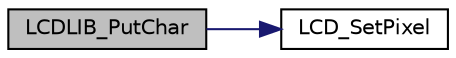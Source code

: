 digraph "LCDLIB_PutChar"
{
 // LATEX_PDF_SIZE
  edge [fontname="Helvetica",fontsize="10",labelfontname="Helvetica",labelfontsize="10"];
  node [fontname="Helvetica",fontsize="10",shape=record];
  rankdir="LR";
  Node1 [label="LCDLIB_PutChar",height=0.2,width=0.4,color="black", fillcolor="grey75", style="filled", fontcolor="black",tooltip="Display character on LCD."];
  Node1 -> Node2 [color="midnightblue",fontsize="10",style="solid",fontname="Helvetica"];
  Node2 [label="LCD_SetPixel",height=0.2,width=0.4,color="black", fillcolor="white", style="filled",URL="$d8/d66/group___n_a_n_o100___l_c_d___e_x_p_o_r_t_e_d___f_u_n_c_t_i_o_n_s.html#ga38931e2f60a5bca8527b78604644e67a",tooltip="Enables a segment on the LCD display."];
}
